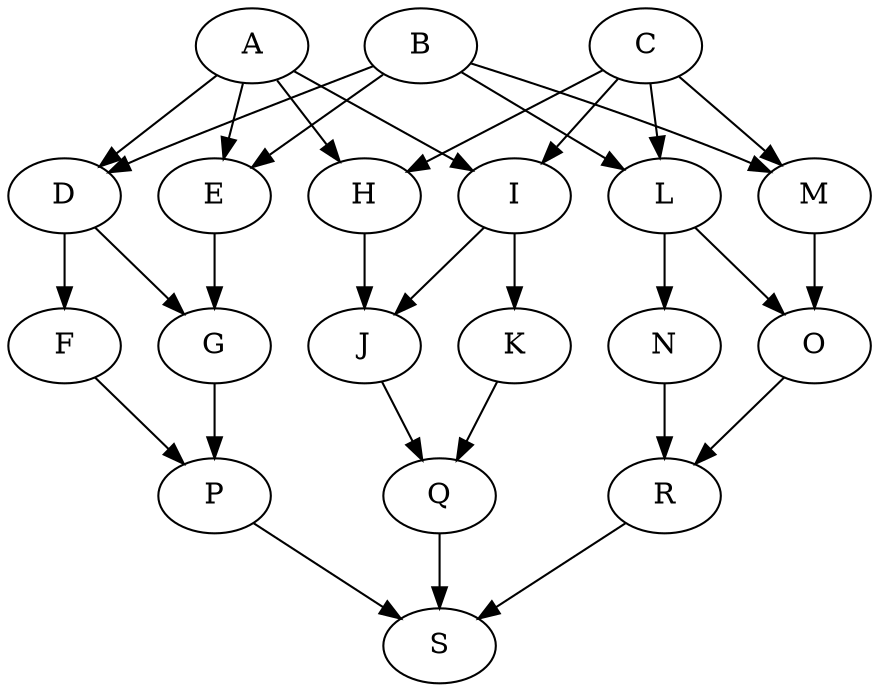 digraph "testrecursive" {
	A -> D;
	A -> E;
	A -> H;
	A -> I;
	C -> H;
	C -> I;
	C -> L;
	C -> M;
	B -> D;
	B -> E;
	B -> L;
	B -> M;
	D -> F;
	D -> G;
	E -> G;
	H -> J;
	I -> J;
	I -> K;
	L -> N;
	L -> O;
	M -> O;
	F -> P;
	G -> P;
	J -> Q;
	K -> Q;
	N -> R;
	O -> R;
	P -> S;
	Q -> S;
	R -> S;
}
